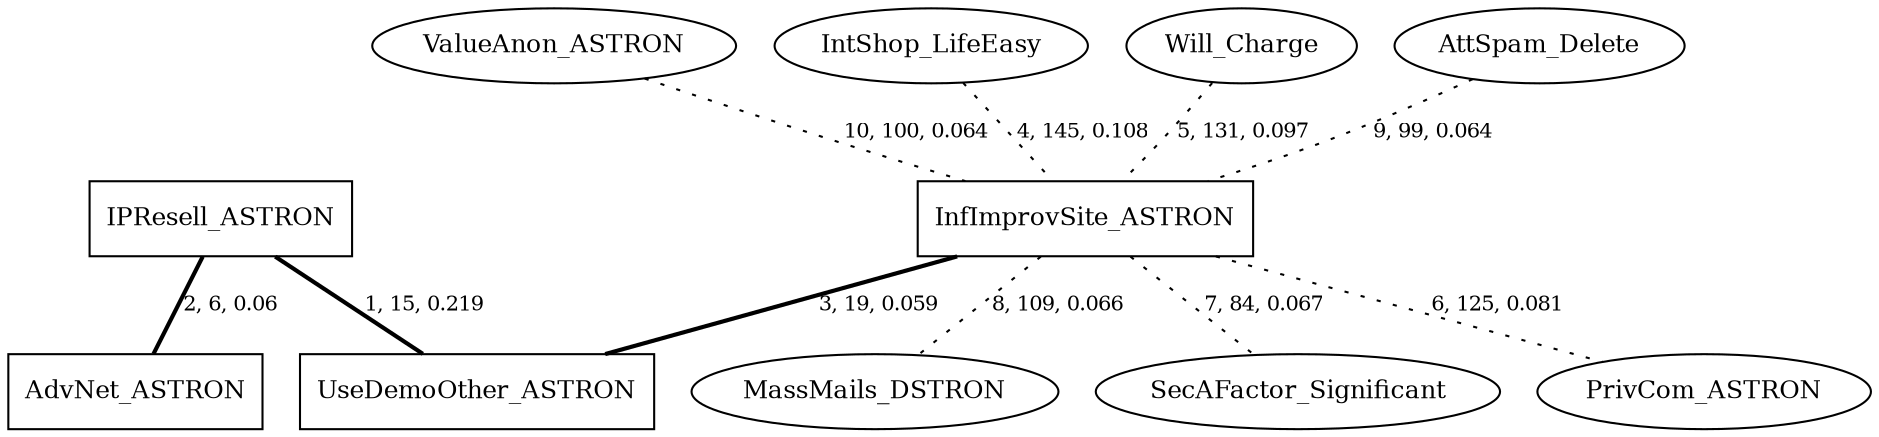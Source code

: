 graph G{
    MassMails_DSTRON [label="MassMails_DSTRON", fontsize=12];
    SecAFactor_Significant [label="SecAFactor_Significant", fontsize=12];
    InfImprovSite_ASTRON [label="InfImprovSite_ASTRON", fontsize=12, shape=box];
    ValueAnon_ASTRON [label="ValueAnon_ASTRON", fontsize=12];
    IntShop_LifeEasy [label="IntShop_LifeEasy", fontsize=12];
    AdvNet_ASTRON [label="AdvNet_ASTRON", fontsize=12, shape=box];
    Will_Charge [label="Will_Charge", fontsize=12];
    PrivCom_ASTRON [label="PrivCom_ASTRON", fontsize=12];
    IPResell_ASTRON [label="IPResell_ASTRON", fontsize=12, shape=box];
    AttSpam_Delete [label="AttSpam_Delete", fontsize=12];
    UseDemoOther_ASTRON [label="UseDemoOther_ASTRON", fontsize=12, shape=box];
    IntShop_LifeEasy -- InfImprovSite_ASTRON [label="4, 145, 0.108", fontsize=10, style=dotted];
    AttSpam_Delete -- InfImprovSite_ASTRON [label="9, 99, 0.064", fontsize=10, style=dotted];
    IPResell_ASTRON -- UseDemoOther_ASTRON [label="1, 15, 0.219", fontsize=10, style=bold];
    InfImprovSite_ASTRON -- SecAFactor_Significant [label="7, 84, 0.067", fontsize=10, style=dotted];
    InfImprovSite_ASTRON -- MassMails_DSTRON [label="8, 109, 0.066", fontsize=10, style=dotted];
    InfImprovSite_ASTRON -- UseDemoOther_ASTRON [label="3, 19, 0.059", fontsize=10, style=bold];
    InfImprovSite_ASTRON -- PrivCom_ASTRON [label="6, 125, 0.081", fontsize=10, style=dotted];
    Will_Charge -- InfImprovSite_ASTRON [label="5, 131, 0.097", fontsize=10, style=dotted];
    IPResell_ASTRON -- AdvNet_ASTRON [label="2, 6, 0.06", fontsize=10, style=bold];
    ValueAnon_ASTRON -- InfImprovSite_ASTRON [label="10, 100, 0.064", fontsize=10, style=dotted];
}
